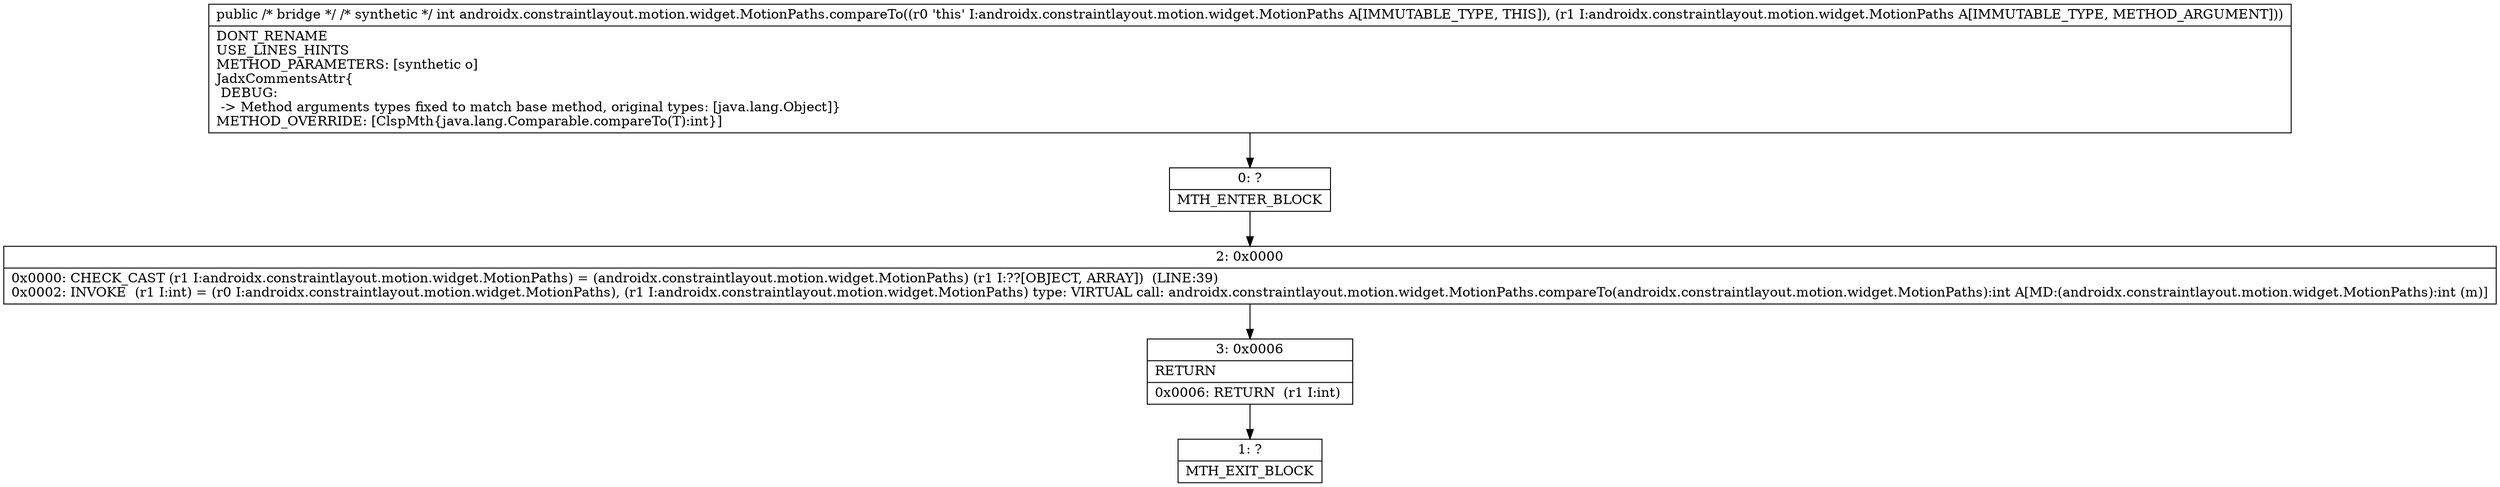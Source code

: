 digraph "CFG forandroidx.constraintlayout.motion.widget.MotionPaths.compareTo(Ljava\/lang\/Object;)I" {
Node_0 [shape=record,label="{0\:\ ?|MTH_ENTER_BLOCK\l}"];
Node_2 [shape=record,label="{2\:\ 0x0000|0x0000: CHECK_CAST (r1 I:androidx.constraintlayout.motion.widget.MotionPaths) = (androidx.constraintlayout.motion.widget.MotionPaths) (r1 I:??[OBJECT, ARRAY])  (LINE:39)\l0x0002: INVOKE  (r1 I:int) = (r0 I:androidx.constraintlayout.motion.widget.MotionPaths), (r1 I:androidx.constraintlayout.motion.widget.MotionPaths) type: VIRTUAL call: androidx.constraintlayout.motion.widget.MotionPaths.compareTo(androidx.constraintlayout.motion.widget.MotionPaths):int A[MD:(androidx.constraintlayout.motion.widget.MotionPaths):int (m)]\l}"];
Node_3 [shape=record,label="{3\:\ 0x0006|RETURN\l|0x0006: RETURN  (r1 I:int) \l}"];
Node_1 [shape=record,label="{1\:\ ?|MTH_EXIT_BLOCK\l}"];
MethodNode[shape=record,label="{public \/* bridge *\/ \/* synthetic *\/ int androidx.constraintlayout.motion.widget.MotionPaths.compareTo((r0 'this' I:androidx.constraintlayout.motion.widget.MotionPaths A[IMMUTABLE_TYPE, THIS]), (r1 I:androidx.constraintlayout.motion.widget.MotionPaths A[IMMUTABLE_TYPE, METHOD_ARGUMENT]))  | DONT_RENAME\lUSE_LINES_HINTS\lMETHOD_PARAMETERS: [synthetic o]\lJadxCommentsAttr\{\l DEBUG: \l \-\> Method arguments types fixed to match base method, original types: [java.lang.Object]\}\lMETHOD_OVERRIDE: [ClspMth\{java.lang.Comparable.compareTo(T):int\}]\l}"];
MethodNode -> Node_0;Node_0 -> Node_2;
Node_2 -> Node_3;
Node_3 -> Node_1;
}

